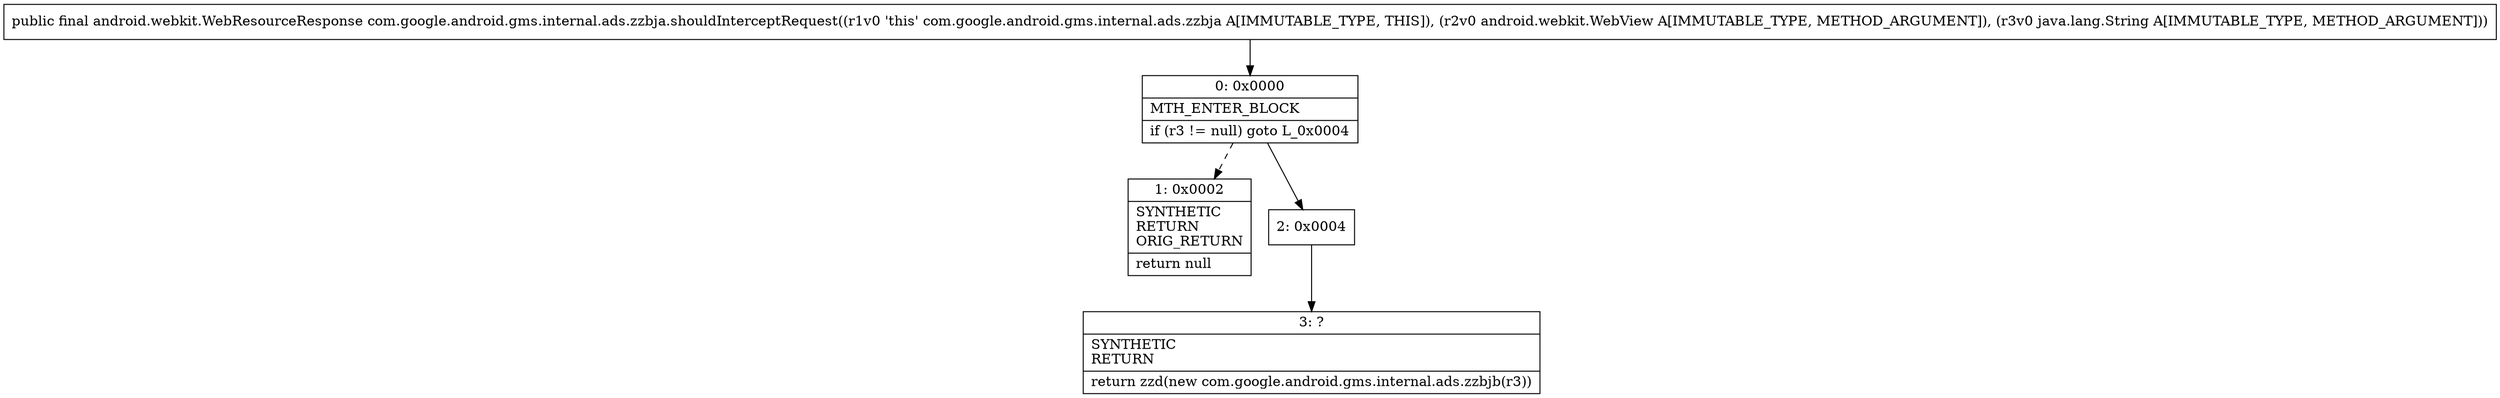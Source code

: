 digraph "CFG forcom.google.android.gms.internal.ads.zzbja.shouldInterceptRequest(Landroid\/webkit\/WebView;Ljava\/lang\/String;)Landroid\/webkit\/WebResourceResponse;" {
Node_0 [shape=record,label="{0\:\ 0x0000|MTH_ENTER_BLOCK\l|if (r3 != null) goto L_0x0004\l}"];
Node_1 [shape=record,label="{1\:\ 0x0002|SYNTHETIC\lRETURN\lORIG_RETURN\l|return null\l}"];
Node_2 [shape=record,label="{2\:\ 0x0004}"];
Node_3 [shape=record,label="{3\:\ ?|SYNTHETIC\lRETURN\l|return zzd(new com.google.android.gms.internal.ads.zzbjb(r3))\l}"];
MethodNode[shape=record,label="{public final android.webkit.WebResourceResponse com.google.android.gms.internal.ads.zzbja.shouldInterceptRequest((r1v0 'this' com.google.android.gms.internal.ads.zzbja A[IMMUTABLE_TYPE, THIS]), (r2v0 android.webkit.WebView A[IMMUTABLE_TYPE, METHOD_ARGUMENT]), (r3v0 java.lang.String A[IMMUTABLE_TYPE, METHOD_ARGUMENT])) }"];
MethodNode -> Node_0;
Node_0 -> Node_1[style=dashed];
Node_0 -> Node_2;
Node_2 -> Node_3;
}

